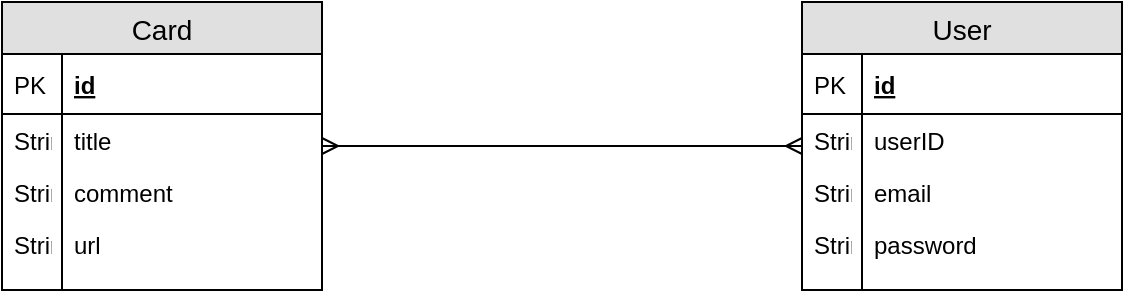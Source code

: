 <mxfile version="11.2.3" type="device" pages="1"><diagram id="p3M6OcRHENb-EbQylqT2" name="1 oldal"><mxGraphModel dx="946" dy="616" grid="1" gridSize="10" guides="1" tooltips="1" connect="1" arrows="1" fold="1" page="1" pageScale="1" pageWidth="827" pageHeight="1169" math="0" shadow="0"><root><mxCell id="0"/><mxCell id="1" parent="0"/><mxCell id="mCwch6XeB8AOmotk1CDI-1" value="Card" style="swimlane;fontStyle=0;childLayout=stackLayout;horizontal=1;startSize=26;fillColor=#e0e0e0;horizontalStack=0;resizeParent=1;resizeParentMax=0;resizeLast=0;collapsible=1;marginBottom=0;swimlaneFillColor=#ffffff;align=center;fontSize=14;" vertex="1" parent="1"><mxGeometry x="80" y="76" width="160" height="144" as="geometry"/></mxCell><mxCell id="mCwch6XeB8AOmotk1CDI-2" value="id" style="shape=partialRectangle;top=0;left=0;right=0;bottom=1;align=left;verticalAlign=middle;fillColor=none;spacingLeft=34;spacingRight=4;overflow=hidden;rotatable=0;points=[[0,0.5],[1,0.5]];portConstraint=eastwest;dropTarget=0;fontStyle=5;fontSize=12;" vertex="1" parent="mCwch6XeB8AOmotk1CDI-1"><mxGeometry y="26" width="160" height="30" as="geometry"/></mxCell><mxCell id="mCwch6XeB8AOmotk1CDI-3" value="PK" style="shape=partialRectangle;top=0;left=0;bottom=0;fillColor=none;align=left;verticalAlign=middle;spacingLeft=4;spacingRight=4;overflow=hidden;rotatable=0;points=[];portConstraint=eastwest;part=1;fontSize=12;" vertex="1" connectable="0" parent="mCwch6XeB8AOmotk1CDI-2"><mxGeometry width="30" height="30" as="geometry"/></mxCell><mxCell id="mCwch6XeB8AOmotk1CDI-4" value="title" style="shape=partialRectangle;top=0;left=0;right=0;bottom=0;align=left;verticalAlign=top;fillColor=none;spacingLeft=34;spacingRight=4;overflow=hidden;rotatable=0;points=[[0,0.5],[1,0.5]];portConstraint=eastwest;dropTarget=0;fontSize=12;" vertex="1" parent="mCwch6XeB8AOmotk1CDI-1"><mxGeometry y="56" width="160" height="26" as="geometry"/></mxCell><mxCell id="mCwch6XeB8AOmotk1CDI-5" value="String" style="shape=partialRectangle;top=0;left=0;bottom=0;fillColor=none;align=left;verticalAlign=top;spacingLeft=4;spacingRight=4;overflow=hidden;rotatable=0;points=[];portConstraint=eastwest;part=1;fontSize=12;" vertex="1" connectable="0" parent="mCwch6XeB8AOmotk1CDI-4"><mxGeometry width="30" height="26" as="geometry"/></mxCell><mxCell id="mCwch6XeB8AOmotk1CDI-6" value="comment" style="shape=partialRectangle;top=0;left=0;right=0;bottom=0;align=left;verticalAlign=top;fillColor=none;spacingLeft=34;spacingRight=4;overflow=hidden;rotatable=0;points=[[0,0.5],[1,0.5]];portConstraint=eastwest;dropTarget=0;fontSize=12;" vertex="1" parent="mCwch6XeB8AOmotk1CDI-1"><mxGeometry y="82" width="160" height="26" as="geometry"/></mxCell><mxCell id="mCwch6XeB8AOmotk1CDI-7" value="String" style="shape=partialRectangle;top=0;left=0;bottom=0;fillColor=none;align=left;verticalAlign=top;spacingLeft=4;spacingRight=4;overflow=hidden;rotatable=0;points=[];portConstraint=eastwest;part=1;fontSize=12;" vertex="1" connectable="0" parent="mCwch6XeB8AOmotk1CDI-6"><mxGeometry width="30" height="26" as="geometry"/></mxCell><mxCell id="mCwch6XeB8AOmotk1CDI-8" value="url" style="shape=partialRectangle;top=0;left=0;right=0;bottom=0;align=left;verticalAlign=top;fillColor=none;spacingLeft=34;spacingRight=4;overflow=hidden;rotatable=0;points=[[0,0.5],[1,0.5]];portConstraint=eastwest;dropTarget=0;fontSize=12;" vertex="1" parent="mCwch6XeB8AOmotk1CDI-1"><mxGeometry y="108" width="160" height="26" as="geometry"/></mxCell><mxCell id="mCwch6XeB8AOmotk1CDI-9" value="String" style="shape=partialRectangle;top=0;left=0;bottom=0;fillColor=none;align=left;verticalAlign=top;spacingLeft=4;spacingRight=4;overflow=hidden;rotatable=0;points=[];portConstraint=eastwest;part=1;fontSize=12;" vertex="1" connectable="0" parent="mCwch6XeB8AOmotk1CDI-8"><mxGeometry width="30" height="26" as="geometry"/></mxCell><mxCell id="mCwch6XeB8AOmotk1CDI-10" value="" style="shape=partialRectangle;top=0;left=0;right=0;bottom=0;align=left;verticalAlign=top;fillColor=none;spacingLeft=34;spacingRight=4;overflow=hidden;rotatable=0;points=[[0,0.5],[1,0.5]];portConstraint=eastwest;dropTarget=0;fontSize=12;" vertex="1" parent="mCwch6XeB8AOmotk1CDI-1"><mxGeometry y="134" width="160" height="10" as="geometry"/></mxCell><mxCell id="mCwch6XeB8AOmotk1CDI-11" value="" style="shape=partialRectangle;top=0;left=0;bottom=0;fillColor=none;align=left;verticalAlign=top;spacingLeft=4;spacingRight=4;overflow=hidden;rotatable=0;points=[];portConstraint=eastwest;part=1;fontSize=12;" vertex="1" connectable="0" parent="mCwch6XeB8AOmotk1CDI-10"><mxGeometry width="30" height="10" as="geometry"/></mxCell><mxCell id="mCwch6XeB8AOmotk1CDI-12" value="User" style="swimlane;fontStyle=0;childLayout=stackLayout;horizontal=1;startSize=26;fillColor=#e0e0e0;horizontalStack=0;resizeParent=1;resizeParentMax=0;resizeLast=0;collapsible=1;marginBottom=0;swimlaneFillColor=#ffffff;align=center;fontSize=14;" vertex="1" parent="1"><mxGeometry x="480" y="76" width="160" height="144" as="geometry"/></mxCell><mxCell id="mCwch6XeB8AOmotk1CDI-13" value="id" style="shape=partialRectangle;top=0;left=0;right=0;bottom=1;align=left;verticalAlign=middle;fillColor=none;spacingLeft=34;spacingRight=4;overflow=hidden;rotatable=0;points=[[0,0.5],[1,0.5]];portConstraint=eastwest;dropTarget=0;fontStyle=5;fontSize=12;" vertex="1" parent="mCwch6XeB8AOmotk1CDI-12"><mxGeometry y="26" width="160" height="30" as="geometry"/></mxCell><mxCell id="mCwch6XeB8AOmotk1CDI-14" value="PK" style="shape=partialRectangle;top=0;left=0;bottom=0;fillColor=none;align=left;verticalAlign=middle;spacingLeft=4;spacingRight=4;overflow=hidden;rotatable=0;points=[];portConstraint=eastwest;part=1;fontSize=12;" vertex="1" connectable="0" parent="mCwch6XeB8AOmotk1CDI-13"><mxGeometry width="30" height="30" as="geometry"/></mxCell><mxCell id="mCwch6XeB8AOmotk1CDI-15" value="userID" style="shape=partialRectangle;top=0;left=0;right=0;bottom=0;align=left;verticalAlign=top;fillColor=none;spacingLeft=34;spacingRight=4;overflow=hidden;rotatable=0;points=[[0,0.5],[1,0.5]];portConstraint=eastwest;dropTarget=0;fontSize=12;" vertex="1" parent="mCwch6XeB8AOmotk1CDI-12"><mxGeometry y="56" width="160" height="26" as="geometry"/></mxCell><mxCell id="mCwch6XeB8AOmotk1CDI-16" value="String" style="shape=partialRectangle;top=0;left=0;bottom=0;fillColor=none;align=left;verticalAlign=top;spacingLeft=4;spacingRight=4;overflow=hidden;rotatable=0;points=[];portConstraint=eastwest;part=1;fontSize=12;" vertex="1" connectable="0" parent="mCwch6XeB8AOmotk1CDI-15"><mxGeometry width="30" height="26" as="geometry"/></mxCell><mxCell id="mCwch6XeB8AOmotk1CDI-17" value="email" style="shape=partialRectangle;top=0;left=0;right=0;bottom=0;align=left;verticalAlign=top;fillColor=none;spacingLeft=34;spacingRight=4;overflow=hidden;rotatable=0;points=[[0,0.5],[1,0.5]];portConstraint=eastwest;dropTarget=0;fontSize=12;" vertex="1" parent="mCwch6XeB8AOmotk1CDI-12"><mxGeometry y="82" width="160" height="26" as="geometry"/></mxCell><mxCell id="mCwch6XeB8AOmotk1CDI-18" value="String" style="shape=partialRectangle;top=0;left=0;bottom=0;fillColor=none;align=left;verticalAlign=top;spacingLeft=4;spacingRight=4;overflow=hidden;rotatable=0;points=[];portConstraint=eastwest;part=1;fontSize=12;" vertex="1" connectable="0" parent="mCwch6XeB8AOmotk1CDI-17"><mxGeometry width="30" height="26" as="geometry"/></mxCell><mxCell id="mCwch6XeB8AOmotk1CDI-19" value="password" style="shape=partialRectangle;top=0;left=0;right=0;bottom=0;align=left;verticalAlign=top;fillColor=none;spacingLeft=34;spacingRight=4;overflow=hidden;rotatable=0;points=[[0,0.5],[1,0.5]];portConstraint=eastwest;dropTarget=0;fontSize=12;" vertex="1" parent="mCwch6XeB8AOmotk1CDI-12"><mxGeometry y="108" width="160" height="26" as="geometry"/></mxCell><mxCell id="mCwch6XeB8AOmotk1CDI-20" value="String" style="shape=partialRectangle;top=0;left=0;bottom=0;fillColor=none;align=left;verticalAlign=top;spacingLeft=4;spacingRight=4;overflow=hidden;rotatable=0;points=[];portConstraint=eastwest;part=1;fontSize=12;" vertex="1" connectable="0" parent="mCwch6XeB8AOmotk1CDI-19"><mxGeometry width="30" height="26" as="geometry"/></mxCell><mxCell id="mCwch6XeB8AOmotk1CDI-21" value="" style="shape=partialRectangle;top=0;left=0;right=0;bottom=0;align=left;verticalAlign=top;fillColor=none;spacingLeft=34;spacingRight=4;overflow=hidden;rotatable=0;points=[[0,0.5],[1,0.5]];portConstraint=eastwest;dropTarget=0;fontSize=12;" vertex="1" parent="mCwch6XeB8AOmotk1CDI-12"><mxGeometry y="134" width="160" height="10" as="geometry"/></mxCell><mxCell id="mCwch6XeB8AOmotk1CDI-22" value="" style="shape=partialRectangle;top=0;left=0;bottom=0;fillColor=none;align=left;verticalAlign=top;spacingLeft=4;spacingRight=4;overflow=hidden;rotatable=0;points=[];portConstraint=eastwest;part=1;fontSize=12;" vertex="1" connectable="0" parent="mCwch6XeB8AOmotk1CDI-21"><mxGeometry width="30" height="10" as="geometry"/></mxCell><mxCell id="mCwch6XeB8AOmotk1CDI-23" value="" style="edgeStyle=entityRelationEdgeStyle;fontSize=12;html=1;endArrow=ERmany;startArrow=ERmany;" edge="1" parent="1" source="mCwch6XeB8AOmotk1CDI-1" target="mCwch6XeB8AOmotk1CDI-12"><mxGeometry width="100" height="100" relative="1" as="geometry"><mxPoint x="240" y="240" as="sourcePoint"/><mxPoint x="340" y="140" as="targetPoint"/></mxGeometry></mxCell></root></mxGraphModel></diagram></mxfile>